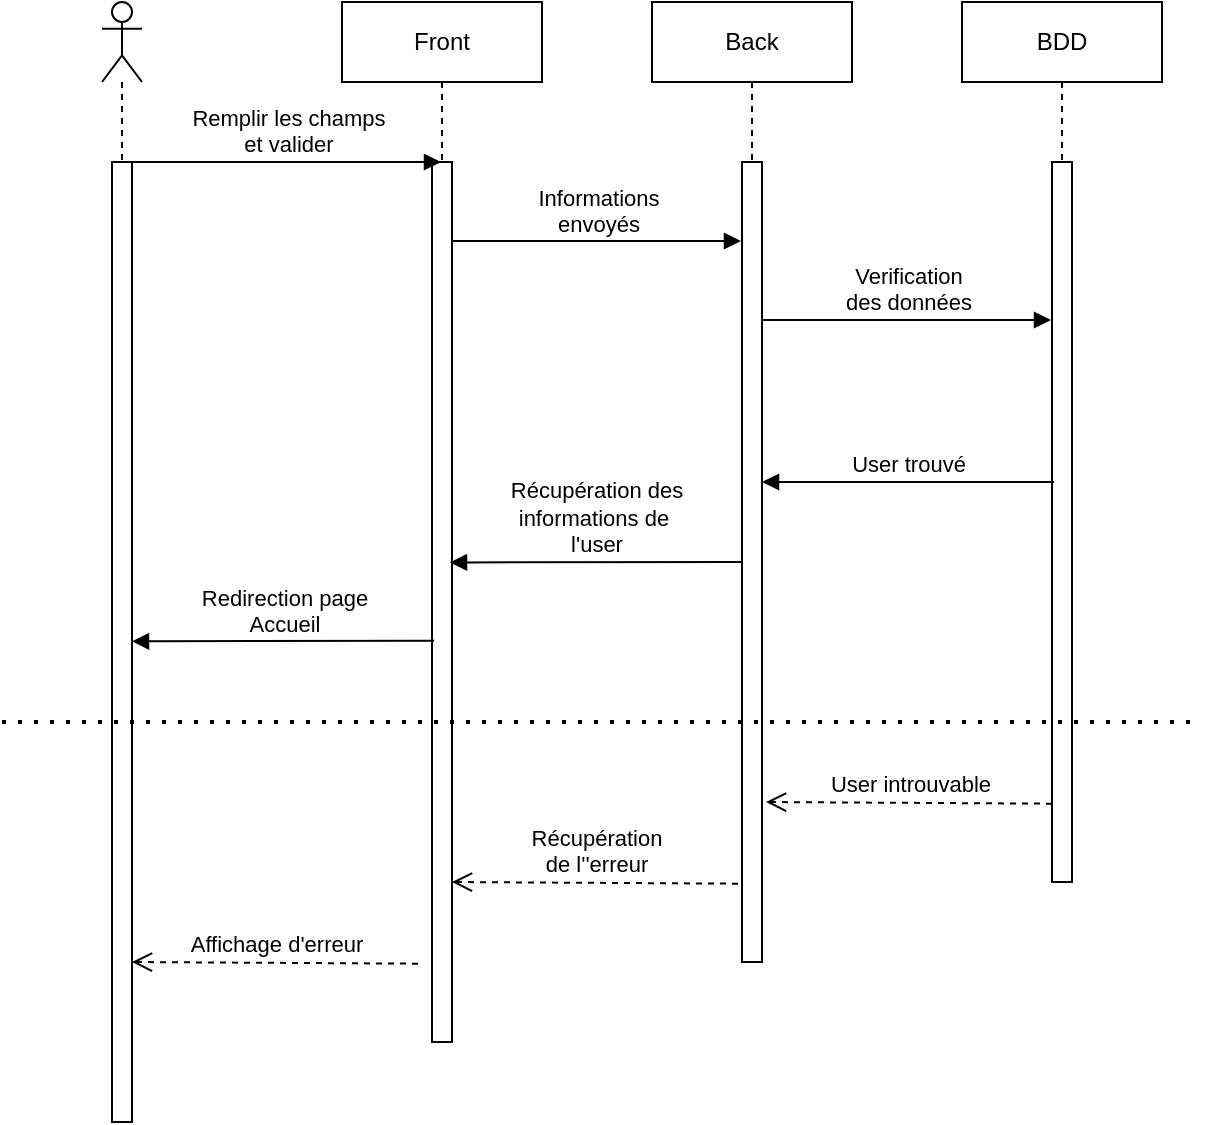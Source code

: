 <mxfile version="23.1.4" type="device" pages="2">
  <diagram name="Diagram de séquences" id="2YBvvXClWsGukQMizWep">
    <mxGraphModel dx="1352" dy="707" grid="0" gridSize="10" guides="1" tooltips="1" connect="1" arrows="1" fold="1" page="1" pageScale="1" pageWidth="850" pageHeight="1100" math="0" shadow="0">
      <root>
        <mxCell id="0" />
        <mxCell id="1" parent="0" />
        <mxCell id="DIPGRgbNjLIe_s0Ok3bD-1" value="BDD" style="shape=umlLifeline;perimeter=lifelinePerimeter;whiteSpace=wrap;html=1;container=1;collapsible=0;recursiveResize=0;outlineConnect=0;" parent="1" vertex="1">
          <mxGeometry x="630" y="80" width="100" height="80" as="geometry" />
        </mxCell>
        <mxCell id="DIPGRgbNjLIe_s0Ok3bD-2" value="Back" style="shape=umlLifeline;perimeter=lifelinePerimeter;whiteSpace=wrap;html=1;container=1;collapsible=0;recursiveResize=0;outlineConnect=0;" parent="1" vertex="1">
          <mxGeometry x="475" y="80" width="100" height="80" as="geometry" />
        </mxCell>
        <mxCell id="DIPGRgbNjLIe_s0Ok3bD-4" value="Front" style="shape=umlLifeline;perimeter=lifelinePerimeter;whiteSpace=wrap;html=1;container=1;collapsible=0;recursiveResize=0;outlineConnect=0;" parent="1" vertex="1">
          <mxGeometry x="320" y="80" width="100" height="80" as="geometry" />
        </mxCell>
        <mxCell id="DIPGRgbNjLIe_s0Ok3bD-12" value="" style="shape=umlLifeline;participant=umlActor;perimeter=lifelinePerimeter;whiteSpace=wrap;html=1;container=1;collapsible=0;recursiveResize=0;verticalAlign=top;spacingTop=36;outlineConnect=0;" parent="1" vertex="1">
          <mxGeometry x="200" y="80" width="20" height="110" as="geometry" />
        </mxCell>
        <mxCell id="DIPGRgbNjLIe_s0Ok3bD-13" value="" style="html=1;points=[];perimeter=orthogonalPerimeter;" parent="1" vertex="1">
          <mxGeometry x="205" y="160" width="10" height="480" as="geometry" />
        </mxCell>
        <mxCell id="DIPGRgbNjLIe_s0Ok3bD-15" value="" style="html=1;points=[];perimeter=orthogonalPerimeter;" parent="1" vertex="1">
          <mxGeometry x="365" y="160" width="10" height="440" as="geometry" />
        </mxCell>
        <mxCell id="DIPGRgbNjLIe_s0Ok3bD-16" value="Remplir les champs&lt;br&gt;et valider" style="html=1;verticalAlign=bottom;endArrow=block;rounded=0;" parent="1" target="DIPGRgbNjLIe_s0Ok3bD-4" edge="1">
          <mxGeometry width="80" relative="1" as="geometry">
            <mxPoint x="215" y="160" as="sourcePoint" />
            <mxPoint x="295" y="160" as="targetPoint" />
          </mxGeometry>
        </mxCell>
        <mxCell id="DIPGRgbNjLIe_s0Ok3bD-17" value="Informations&lt;br&gt;envoyés" style="html=1;verticalAlign=bottom;endArrow=block;rounded=0;" parent="1" edge="1">
          <mxGeometry width="80" relative="1" as="geometry">
            <mxPoint x="375" y="199.5" as="sourcePoint" />
            <mxPoint x="519.5" y="199.5" as="targetPoint" />
          </mxGeometry>
        </mxCell>
        <mxCell id="DIPGRgbNjLIe_s0Ok3bD-18" value="" style="html=1;points=[];perimeter=orthogonalPerimeter;" parent="1" vertex="1">
          <mxGeometry x="520" y="160" width="10" height="400" as="geometry" />
        </mxCell>
        <mxCell id="DIPGRgbNjLIe_s0Ok3bD-19" value="Verification&lt;br&gt;des données" style="html=1;verticalAlign=bottom;endArrow=block;rounded=0;" parent="1" edge="1">
          <mxGeometry width="80" relative="1" as="geometry">
            <mxPoint x="530" y="239" as="sourcePoint" />
            <mxPoint x="674.5" y="239" as="targetPoint" />
          </mxGeometry>
        </mxCell>
        <mxCell id="DIPGRgbNjLIe_s0Ok3bD-20" value="" style="html=1;points=[];perimeter=orthogonalPerimeter;" parent="1" vertex="1">
          <mxGeometry x="675" y="160" width="10" height="360" as="geometry" />
        </mxCell>
        <mxCell id="DIPGRgbNjLIe_s0Ok3bD-33" value="" style="endArrow=none;dashed=1;html=1;dashPattern=1 3;strokeWidth=2;rounded=0;" parent="1" edge="1">
          <mxGeometry width="50" height="50" relative="1" as="geometry">
            <mxPoint x="150" y="440" as="sourcePoint" />
            <mxPoint x="750" y="440" as="targetPoint" />
          </mxGeometry>
        </mxCell>
        <mxCell id="DIPGRgbNjLIe_s0Ok3bD-34" value="User introuvable" style="html=1;verticalAlign=bottom;endArrow=open;dashed=1;endSize=8;rounded=0;exitX=-0.2;exitY=0.444;exitDx=0;exitDy=0;exitPerimeter=0;" parent="1" edge="1">
          <mxGeometry relative="1" as="geometry">
            <mxPoint x="675" y="480.84" as="sourcePoint" />
            <mxPoint x="532" y="480" as="targetPoint" />
          </mxGeometry>
        </mxCell>
        <mxCell id="DIPGRgbNjLIe_s0Ok3bD-35" value="Récupération &lt;br&gt;de l&#39;&#39;erreur" style="html=1;verticalAlign=bottom;endArrow=open;dashed=1;endSize=8;rounded=0;exitX=-0.2;exitY=0.444;exitDx=0;exitDy=0;exitPerimeter=0;" parent="1" edge="1">
          <mxGeometry relative="1" as="geometry">
            <mxPoint x="518" y="520.84" as="sourcePoint" />
            <mxPoint x="375" y="520" as="targetPoint" />
          </mxGeometry>
        </mxCell>
        <mxCell id="DIPGRgbNjLIe_s0Ok3bD-37" value="Affichage d&#39;erreur" style="html=1;verticalAlign=bottom;endArrow=open;dashed=1;endSize=8;rounded=0;exitX=-0.2;exitY=0.444;exitDx=0;exitDy=0;exitPerimeter=0;" parent="1" edge="1">
          <mxGeometry relative="1" as="geometry">
            <mxPoint x="358" y="560.84" as="sourcePoint" />
            <mxPoint x="215" y="560" as="targetPoint" />
          </mxGeometry>
        </mxCell>
        <mxCell id="0QbnJjMdo1O4K_4kdmfp-1" value="Récupération des&lt;br style=&quot;border-color: var(--border-color);&quot;&gt;informations de&amp;nbsp;&lt;br style=&quot;border-color: var(--border-color);&quot;&gt;l&#39;user" style="html=1;verticalAlign=bottom;endArrow=block;rounded=0;exitX=0.042;exitY=0.5;exitDx=0;exitDy=0;exitPerimeter=0;entryX=0.9;entryY=0.455;entryDx=0;entryDy=0;entryPerimeter=0;" edge="1" parent="1" source="DIPGRgbNjLIe_s0Ok3bD-18" target="DIPGRgbNjLIe_s0Ok3bD-15">
          <mxGeometry x="-0.002" width="80" relative="1" as="geometry">
            <mxPoint x="385.5" y="300" as="sourcePoint" />
            <mxPoint x="380" y="360" as="targetPoint" />
            <mxPoint as="offset" />
          </mxGeometry>
        </mxCell>
        <mxCell id="0QbnJjMdo1O4K_4kdmfp-2" value="User trouvé" style="html=1;verticalAlign=bottom;endArrow=block;rounded=0;exitX=0.042;exitY=0.5;exitDx=0;exitDy=0;exitPerimeter=0;entryX=0.9;entryY=0.455;entryDx=0;entryDy=0;entryPerimeter=0;" edge="1" parent="1">
          <mxGeometry x="-0.002" width="80" relative="1" as="geometry">
            <mxPoint x="676" y="320" as="sourcePoint" />
            <mxPoint x="530" y="320" as="targetPoint" />
            <mxPoint as="offset" />
          </mxGeometry>
        </mxCell>
        <mxCell id="0QbnJjMdo1O4K_4kdmfp-4" value="Redirection page&lt;br style=&quot;border-color: var(--border-color);&quot;&gt;Accueil" style="html=1;verticalAlign=bottom;endArrow=block;rounded=0;exitX=0.106;exitY=0.544;exitDx=0;exitDy=0;exitPerimeter=0;entryX=0.9;entryY=0.455;entryDx=0;entryDy=0;entryPerimeter=0;" edge="1" parent="1" source="DIPGRgbNjLIe_s0Ok3bD-15">
          <mxGeometry x="-0.002" width="80" relative="1" as="geometry">
            <mxPoint x="361" y="399.66" as="sourcePoint" />
            <mxPoint x="215" y="399.66" as="targetPoint" />
            <mxPoint as="offset" />
          </mxGeometry>
        </mxCell>
      </root>
    </mxGraphModel>
  </diagram>
  <diagram id="0RsIjgHwRLA0WTEP1EIX" name="Diagram d&#39;activités">
    <mxGraphModel dx="1420" dy="742" grid="0" gridSize="10" guides="1" tooltips="1" connect="1" arrows="1" fold="1" page="1" pageScale="1.3" pageWidth="827" pageHeight="1169" math="0" shadow="0">
      <root>
        <mxCell id="0" />
        <mxCell id="1" parent="0" />
        <mxCell id="evE6AxSkt_swuw5vWgnX-3" value="" style="edgeStyle=orthogonalEdgeStyle;rounded=0;orthogonalLoop=1;jettySize=auto;html=1;" parent="1" source="evE6AxSkt_swuw5vWgnX-1" target="evE6AxSkt_swuw5vWgnX-2" edge="1">
          <mxGeometry relative="1" as="geometry" />
        </mxCell>
        <mxCell id="evE6AxSkt_swuw5vWgnX-1" value="User&lt;br&gt;" style="shape=umlActor;verticalLabelPosition=bottom;verticalAlign=top;html=1;outlineConnect=0;" parent="1" vertex="1">
          <mxGeometry x="329" y="50" width="30" height="60" as="geometry" />
        </mxCell>
        <mxCell id="evE6AxSkt_swuw5vWgnX-7" value="" style="edgeStyle=orthogonalEdgeStyle;rounded=0;orthogonalLoop=1;jettySize=auto;html=1;" parent="1" source="evE6AxSkt_swuw5vWgnX-2" target="evE6AxSkt_swuw5vWgnX-6" edge="1">
          <mxGeometry relative="1" as="geometry" />
        </mxCell>
        <mxCell id="evE6AxSkt_swuw5vWgnX-2" value="Saisir ses informations de connexion" style="rounded=1;whiteSpace=wrap;html=1;" parent="1" vertex="1">
          <mxGeometry x="284" y="180" width="120" height="60" as="geometry" />
        </mxCell>
        <mxCell id="evE6AxSkt_swuw5vWgnX-11" value="" style="edgeStyle=orthogonalEdgeStyle;rounded=0;orthogonalLoop=1;jettySize=auto;html=1;" parent="1" target="evE6AxSkt_swuw5vWgnX-10" edge="1">
          <mxGeometry relative="1" as="geometry">
            <mxPoint x="344" y="400" as="sourcePoint" />
          </mxGeometry>
        </mxCell>
        <mxCell id="evE6AxSkt_swuw5vWgnX-13" value="" style="edgeStyle=orthogonalEdgeStyle;rounded=0;orthogonalLoop=1;jettySize=auto;html=1;" parent="1" source="evE6AxSkt_swuw5vWgnX-6" target="evE6AxSkt_swuw5vWgnX-12" edge="1">
          <mxGeometry relative="1" as="geometry" />
        </mxCell>
        <mxCell id="evE6AxSkt_swuw5vWgnX-6" value="Informations&lt;br&gt;validés?" style="rhombus;whiteSpace=wrap;html=1;rounded=1;" parent="1" vertex="1">
          <mxGeometry x="296" y="300" width="96" height="100" as="geometry" />
        </mxCell>
        <mxCell id="evE6AxSkt_swuw5vWgnX-23" value="" style="edgeStyle=orthogonalEdgeStyle;rounded=0;orthogonalLoop=1;jettySize=auto;html=1;" parent="1" source="evE6AxSkt_swuw5vWgnX-10" target="evE6AxSkt_swuw5vWgnX-22" edge="1">
          <mxGeometry relative="1" as="geometry" />
        </mxCell>
        <mxCell id="evE6AxSkt_swuw5vWgnX-10" value="Connexion avec&lt;br&gt;succès" style="whiteSpace=wrap;html=1;rounded=1;" parent="1" vertex="1">
          <mxGeometry x="284" y="480" width="120" height="60" as="geometry" />
        </mxCell>
        <mxCell id="evE6AxSkt_swuw5vWgnX-12" value="&lt;span style=&quot;color: rgb(0, 0, 0); font-family: Helvetica; font-size: 12px; font-style: normal; font-variant-ligatures: normal; font-variant-caps: normal; font-weight: 400; letter-spacing: normal; orphans: 2; text-align: center; text-indent: 0px; text-transform: none; widows: 2; word-spacing: 0px; -webkit-text-stroke-width: 0px; background-color: rgb(248, 249, 250); text-decoration-thickness: initial; text-decoration-style: initial; text-decoration-color: initial; float: none; display: inline !important;&quot;&gt;Informations&lt;/span&gt;&lt;br style=&quot;color: rgb(0, 0, 0); font-family: Helvetica; font-size: 12px; font-style: normal; font-variant-ligatures: normal; font-variant-caps: normal; font-weight: 400; letter-spacing: normal; orphans: 2; text-align: center; text-indent: 0px; text-transform: none; widows: 2; word-spacing: 0px; -webkit-text-stroke-width: 0px; background-color: rgb(248, 249, 250); text-decoration-thickness: initial; text-decoration-style: initial; text-decoration-color: initial;&quot;&gt;&lt;span style=&quot;color: rgb(0, 0, 0); font-family: Helvetica; font-size: 12px; font-style: normal; font-variant-ligatures: normal; font-variant-caps: normal; font-weight: 400; letter-spacing: normal; orphans: 2; text-align: center; text-indent: 0px; text-transform: none; widows: 2; word-spacing: 0px; -webkit-text-stroke-width: 0px; background-color: rgb(248, 249, 250); text-decoration-thickness: initial; text-decoration-style: initial; text-decoration-color: initial; float: none; display: inline !important;&quot;&gt;incorrects&lt;/span&gt;" style="whiteSpace=wrap;html=1;rounded=1;" parent="1" vertex="1">
          <mxGeometry x="460" y="320" width="120" height="60" as="geometry" />
        </mxCell>
        <mxCell id="evE6AxSkt_swuw5vWgnX-15" value="" style="endArrow=classic;html=1;rounded=0;entryX=1;entryY=0.5;entryDx=0;entryDy=0;exitX=0.5;exitY=0;exitDx=0;exitDy=0;" parent="1" source="evE6AxSkt_swuw5vWgnX-12" target="evE6AxSkt_swuw5vWgnX-2" edge="1">
          <mxGeometry width="50" height="50" relative="1" as="geometry">
            <mxPoint x="520" y="210" as="sourcePoint" />
            <mxPoint x="370" y="330" as="targetPoint" />
            <Array as="points">
              <mxPoint x="520" y="210" />
            </Array>
          </mxGeometry>
        </mxCell>
        <mxCell id="Xh8o89-aRFihAgVw5HSv-5" value="" style="edgeStyle=orthogonalEdgeStyle;rounded=0;orthogonalLoop=1;jettySize=auto;html=1;" edge="1" parent="1" source="evE6AxSkt_swuw5vWgnX-18" target="Xh8o89-aRFihAgVw5HSv-4">
          <mxGeometry relative="1" as="geometry" />
        </mxCell>
        <mxCell id="evE6AxSkt_swuw5vWgnX-18" value="Mot de passe&amp;nbsp;&lt;br&gt;oublié?" style="whiteSpace=wrap;html=1;rounded=1;" parent="1" vertex="1">
          <mxGeometry x="40" y="180" width="120" height="60" as="geometry" />
        </mxCell>
        <mxCell id="evE6AxSkt_swuw5vWgnX-22" value="Redirection vers&lt;br&gt;Accueil" style="rounded=1;whiteSpace=wrap;html=1;" parent="1" vertex="1">
          <mxGeometry x="284" y="620" width="120" height="60" as="geometry" />
        </mxCell>
        <mxCell id="evE6AxSkt_swuw5vWgnX-24" value="Oui" style="text;html=1;strokeColor=none;fillColor=none;align=center;verticalAlign=middle;whiteSpace=wrap;rounded=0;" parent="1" vertex="1">
          <mxGeometry x="284" y="420" width="60" height="30" as="geometry" />
        </mxCell>
        <mxCell id="evE6AxSkt_swuw5vWgnX-25" value="Non" style="text;html=1;strokeColor=none;fillColor=none;align=center;verticalAlign=middle;whiteSpace=wrap;rounded=0;" parent="1" vertex="1">
          <mxGeometry x="392" y="320" width="60" height="30" as="geometry" />
        </mxCell>
        <mxCell id="Xh8o89-aRFihAgVw5HSv-13" value="" style="edgeStyle=orthogonalEdgeStyle;rounded=0;orthogonalLoop=1;jettySize=auto;html=1;" edge="1" parent="1" source="Xh8o89-aRFihAgVw5HSv-1" target="Xh8o89-aRFihAgVw5HSv-12">
          <mxGeometry relative="1" as="geometry" />
        </mxCell>
        <mxCell id="Xh8o89-aRFihAgVw5HSv-1" value="Saisir ses informations pour l&#39;inscription" style="whiteSpace=wrap;html=1;rounded=1;" vertex="1" parent="1">
          <mxGeometry x="620" y="180" width="120" height="60" as="geometry" />
        </mxCell>
        <mxCell id="Xh8o89-aRFihAgVw5HSv-2" value="" style="edgeStyle=orthogonalEdgeStyle;rounded=0;orthogonalLoop=1;jettySize=auto;html=1;entryX=0.5;entryY=0;entryDx=0;entryDy=0;" edge="1" parent="1" source="evE6AxSkt_swuw5vWgnX-1" target="evE6AxSkt_swuw5vWgnX-18">
          <mxGeometry relative="1" as="geometry">
            <mxPoint x="350" y="151" as="sourcePoint" />
            <mxPoint x="354" y="190" as="targetPoint" />
          </mxGeometry>
        </mxCell>
        <mxCell id="Xh8o89-aRFihAgVw5HSv-3" value="" style="edgeStyle=orthogonalEdgeStyle;rounded=0;orthogonalLoop=1;jettySize=auto;html=1;entryX=0.5;entryY=0;entryDx=0;entryDy=0;" edge="1" parent="1" source="evE6AxSkt_swuw5vWgnX-1" target="Xh8o89-aRFihAgVw5HSv-1">
          <mxGeometry relative="1" as="geometry">
            <mxPoint x="405.25" y="129.75" as="sourcePoint" />
            <mxPoint x="634.25" y="29.75" as="targetPoint" />
          </mxGeometry>
        </mxCell>
        <mxCell id="Xh8o89-aRFihAgVw5HSv-9" value="" style="edgeStyle=orthogonalEdgeStyle;rounded=0;orthogonalLoop=1;jettySize=auto;html=1;" edge="1" parent="1" source="Xh8o89-aRFihAgVw5HSv-4" target="Xh8o89-aRFihAgVw5HSv-8">
          <mxGeometry relative="1" as="geometry" />
        </mxCell>
        <mxCell id="Xh8o89-aRFihAgVw5HSv-4" value="Saisir l&#39;email de récupération&amp;nbsp;" style="whiteSpace=wrap;html=1;rounded=1;" vertex="1" parent="1">
          <mxGeometry x="40" y="320" width="120" height="60" as="geometry" />
        </mxCell>
        <mxCell id="wvbHshl9O9pAGH1Uinjy-4" value="" style="edgeStyle=orthogonalEdgeStyle;rounded=0;orthogonalLoop=1;jettySize=auto;html=1;" edge="1" parent="1" source="Xh8o89-aRFihAgVw5HSv-8" target="wvbHshl9O9pAGH1Uinjy-3">
          <mxGeometry relative="1" as="geometry" />
        </mxCell>
        <mxCell id="Xh8o89-aRFihAgVw5HSv-8" value="Mail de récupération envoyé" style="whiteSpace=wrap;html=1;rounded=1;" vertex="1" parent="1">
          <mxGeometry x="40" y="480" width="120" height="60" as="geometry" />
        </mxCell>
        <mxCell id="Xh8o89-aRFihAgVw5HSv-15" value="" style="edgeStyle=orthogonalEdgeStyle;rounded=0;orthogonalLoop=1;jettySize=auto;html=1;" edge="1" parent="1" source="Xh8o89-aRFihAgVw5HSv-12" target="Xh8o89-aRFihAgVw5HSv-14">
          <mxGeometry relative="1" as="geometry" />
        </mxCell>
        <mxCell id="Xh8o89-aRFihAgVw5HSv-18" value="" style="edgeStyle=orthogonalEdgeStyle;rounded=0;orthogonalLoop=1;jettySize=auto;html=1;" edge="1" parent="1" source="Xh8o89-aRFihAgVw5HSv-12" target="Xh8o89-aRFihAgVw5HSv-17">
          <mxGeometry relative="1" as="geometry" />
        </mxCell>
        <mxCell id="Xh8o89-aRFihAgVw5HSv-12" value="Informations validés" style="rhombus;whiteSpace=wrap;html=1;rounded=1;" vertex="1" parent="1">
          <mxGeometry x="630" y="300" width="100" height="100" as="geometry" />
        </mxCell>
        <mxCell id="Xh8o89-aRFihAgVw5HSv-14" value="Informations incorrects" style="whiteSpace=wrap;html=1;rounded=1;" vertex="1" parent="1">
          <mxGeometry x="800" y="320" width="120" height="60" as="geometry" />
        </mxCell>
        <mxCell id="Xh8o89-aRFihAgVw5HSv-16" value="" style="endArrow=classic;html=1;rounded=0;entryX=1;entryY=0.5;entryDx=0;entryDy=0;exitX=0.5;exitY=0;exitDx=0;exitDy=0;" edge="1" parent="1">
          <mxGeometry width="50" height="50" relative="1" as="geometry">
            <mxPoint x="856" y="320" as="sourcePoint" />
            <mxPoint x="740" y="210" as="targetPoint" />
            <Array as="points">
              <mxPoint x="856" y="210" />
            </Array>
          </mxGeometry>
        </mxCell>
        <mxCell id="wvbHshl9O9pAGH1Uinjy-2" value="" style="edgeStyle=orthogonalEdgeStyle;rounded=0;orthogonalLoop=1;jettySize=auto;html=1;" edge="1" parent="1" source="Xh8o89-aRFihAgVw5HSv-17" target="wvbHshl9O9pAGH1Uinjy-1">
          <mxGeometry relative="1" as="geometry" />
        </mxCell>
        <mxCell id="Xh8o89-aRFihAgVw5HSv-17" value="Inscription réussi" style="whiteSpace=wrap;html=1;rounded=1;" vertex="1" parent="1">
          <mxGeometry x="620" y="480" width="120" height="60" as="geometry" />
        </mxCell>
        <mxCell id="wvbHshl9O9pAGH1Uinjy-1" value="Mail de confirmation envoyé" style="whiteSpace=wrap;html=1;rounded=1;" vertex="1" parent="1">
          <mxGeometry x="620" y="620" width="120" height="60" as="geometry" />
        </mxCell>
        <mxCell id="wvbHshl9O9pAGH1Uinjy-3" value="L&#39;utilisateur revient sur la page avec un message confirmé" style="whiteSpace=wrap;html=1;rounded=1;" vertex="1" parent="1">
          <mxGeometry x="40" y="620" width="120" height="60" as="geometry" />
        </mxCell>
        <mxCell id="_QGqls55hbX6kgviuXmF-3" value="Oui" style="text;html=1;align=center;verticalAlign=middle;resizable=0;points=[];autosize=1;strokeColor=none;fillColor=none;" vertex="1" parent="1">
          <mxGeometry x="632" y="418" width="37" height="26" as="geometry" />
        </mxCell>
        <mxCell id="_QGqls55hbX6kgviuXmF-4" value="Non" style="text;html=1;align=center;verticalAlign=middle;resizable=0;points=[];autosize=1;strokeColor=none;fillColor=none;" vertex="1" parent="1">
          <mxGeometry x="740" y="317" width="40" height="26" as="geometry" />
        </mxCell>
      </root>
    </mxGraphModel>
  </diagram>
</mxfile>
